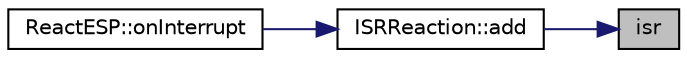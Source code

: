 digraph "isr"
{
 // INTERACTIVE_SVG=YES
 // LATEX_PDF_SIZE
  bgcolor="transparent";
  edge [fontname="Helvetica",fontsize="10",labelfontname="Helvetica",labelfontsize="10"];
  node [fontname="Helvetica",fontsize="10",shape=record];
  rankdir="RL";
  Node1 [label="isr",height=0.2,width=0.4,color="black", fillcolor="grey75", style="filled", fontcolor="black",tooltip=" "];
  Node1 -> Node2 [dir="back",color="midnightblue",fontsize="10",style="solid",fontname="Helvetica"];
  Node2 [label="ISRReaction::add",height=0.2,width=0.4,color="black",URL="$class_i_s_r_reaction.html#aba4a495b10cf265d41cbdb9790936072",tooltip=" "];
  Node2 -> Node3 [dir="back",color="midnightblue",fontsize="10",style="solid",fontname="Helvetica"];
  Node3 [label="ReactESP::onInterrupt",height=0.2,width=0.4,color="black",URL="$class_react_e_s_p.html#a02ce0511803b0d3a1fcec6bc56ff8b3f",tooltip="Create a new ISRReaction (interrupt reaction)"];
}

